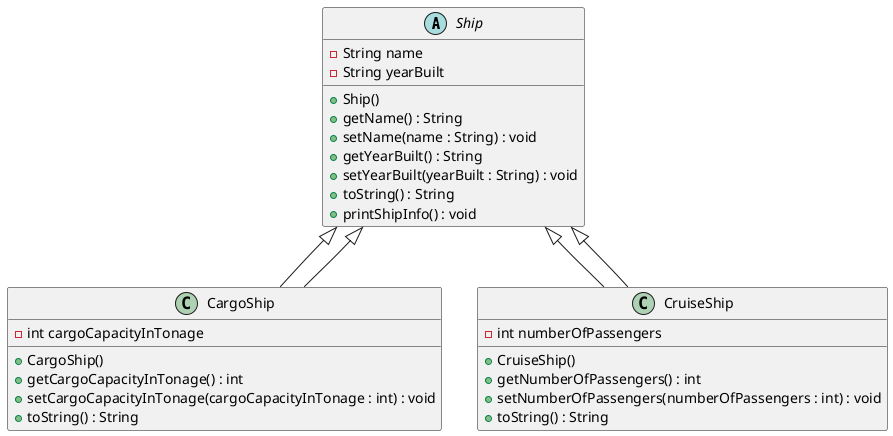 
@startuml
abstract class Ship {
    - String name
    - String yearBuilt
    + Ship()
    + getName() : String
    + setName(name : String) : void
    + getYearBuilt() : String
    + setYearBuilt(yearBuilt : String) : void
    + toString() : String
    + printShipInfo() : void
}

class CargoShip extends Ship {
    - int cargoCapacityInTonage
    + CargoShip()
    + getCargoCapacityInTonage() : int
    + setCargoCapacityInTonage(cargoCapacityInTonage : int) : void
    + toString() : String
}

class CruiseShip extends Ship {
    - int numberOfPassengers
    + CruiseShip()
    + getNumberOfPassengers() : int
    + setNumberOfPassengers(numberOfPassengers : int) : void
    + toString() : String
}

CargoShip --|> Ship
CruiseShip --|> Ship
@enduml
